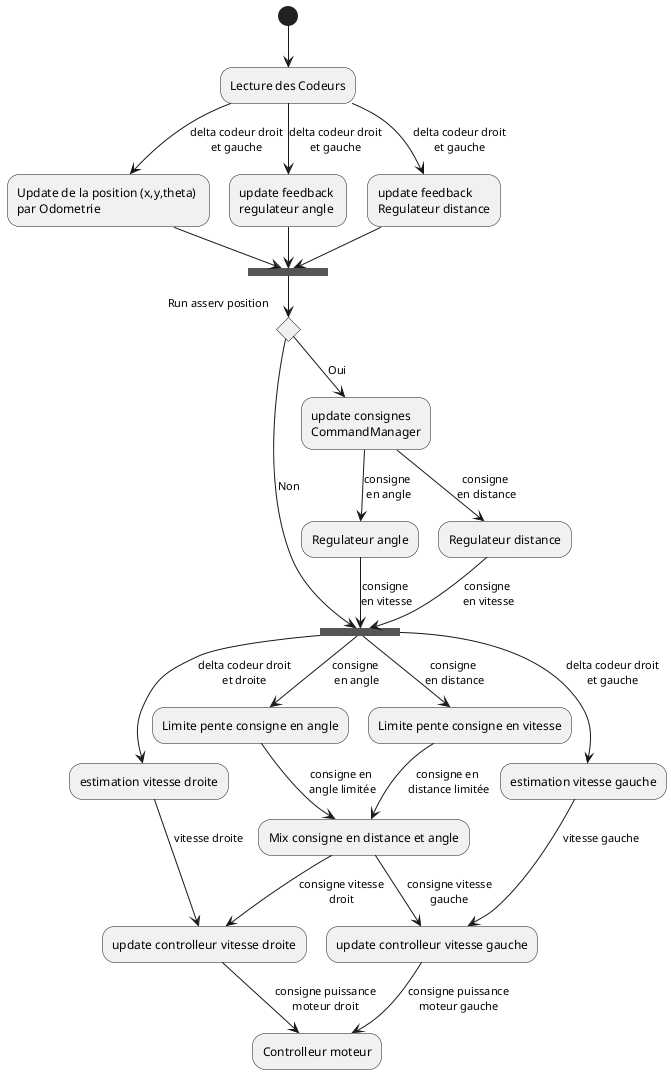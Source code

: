 @startuml
(*) --> "Lecture des Codeurs"
"Lecture des Codeurs" --> [delta codeur droit\net gauche] "Update de la position (x,y,theta) \npar Odometrie"
"Update de la position (x,y,theta) \npar Odometrie" --> ===B2===
"Lecture des Codeurs" --> [delta codeur droit\net gauche]"update feedback \nregulateur angle"
"Lecture des Codeurs" --> [delta codeur droit\net gauche]"update feedback \nRegulateur distance"
"update feedback \nregulateur angle" --> ===B2===
"update feedback \nRegulateur distance" --> ===B2===

if "Run asserv position" then
  -->[Oui] "update consignes \nCommandManager"
  "update consignes \nCommandManager" --> [consigne \nen distance] "Regulateur distance"
  --> [consigne \nen vitesse] ===B4===
  "update consignes \nCommandManager" --> [consigne \nen angle] "Regulateur angle"
  --> [consigne \nen vitesse] ===B4===
else
  ->[Non] ===B4===
endif

===B4===  --> [delta codeur droit\net droite] "estimation vitesse droite"
===B4===  --> [delta codeur droit\net gauche] "estimation vitesse gauche"
===B4===  --> [consigne \nen distance] "Limite pente consigne en vitesse"
===B4===  --> [consigne \nen angle] "Limite pente consigne en angle"
"Limite pente consigne en vitesse" --> [consigne en \ndistance limitée] "Mix consigne en distance et angle"
"Limite pente consigne en angle" --> [consigne en \nangle limitée] "Mix consigne en distance et angle"
"Mix consigne en distance et angle" --> [consigne vitesse\ngauche] "update controlleur vitesse gauche"
"estimation vitesse gauche" --> [vitesse gauche] "update controlleur vitesse gauche"
"Mix consigne en distance et angle" --> [consigne vitesse\ndroit] "update controlleur vitesse droite"
"estimation vitesse droite" --> [vitesse droite] "update controlleur vitesse droite"

"update controlleur vitesse gauche" --> [consigne puissance\nmoteur gauche] "Controlleur moteur"
"update controlleur vitesse droite" --> [consigne puissance\nmoteur droit] "Controlleur moteur"
@enduml

